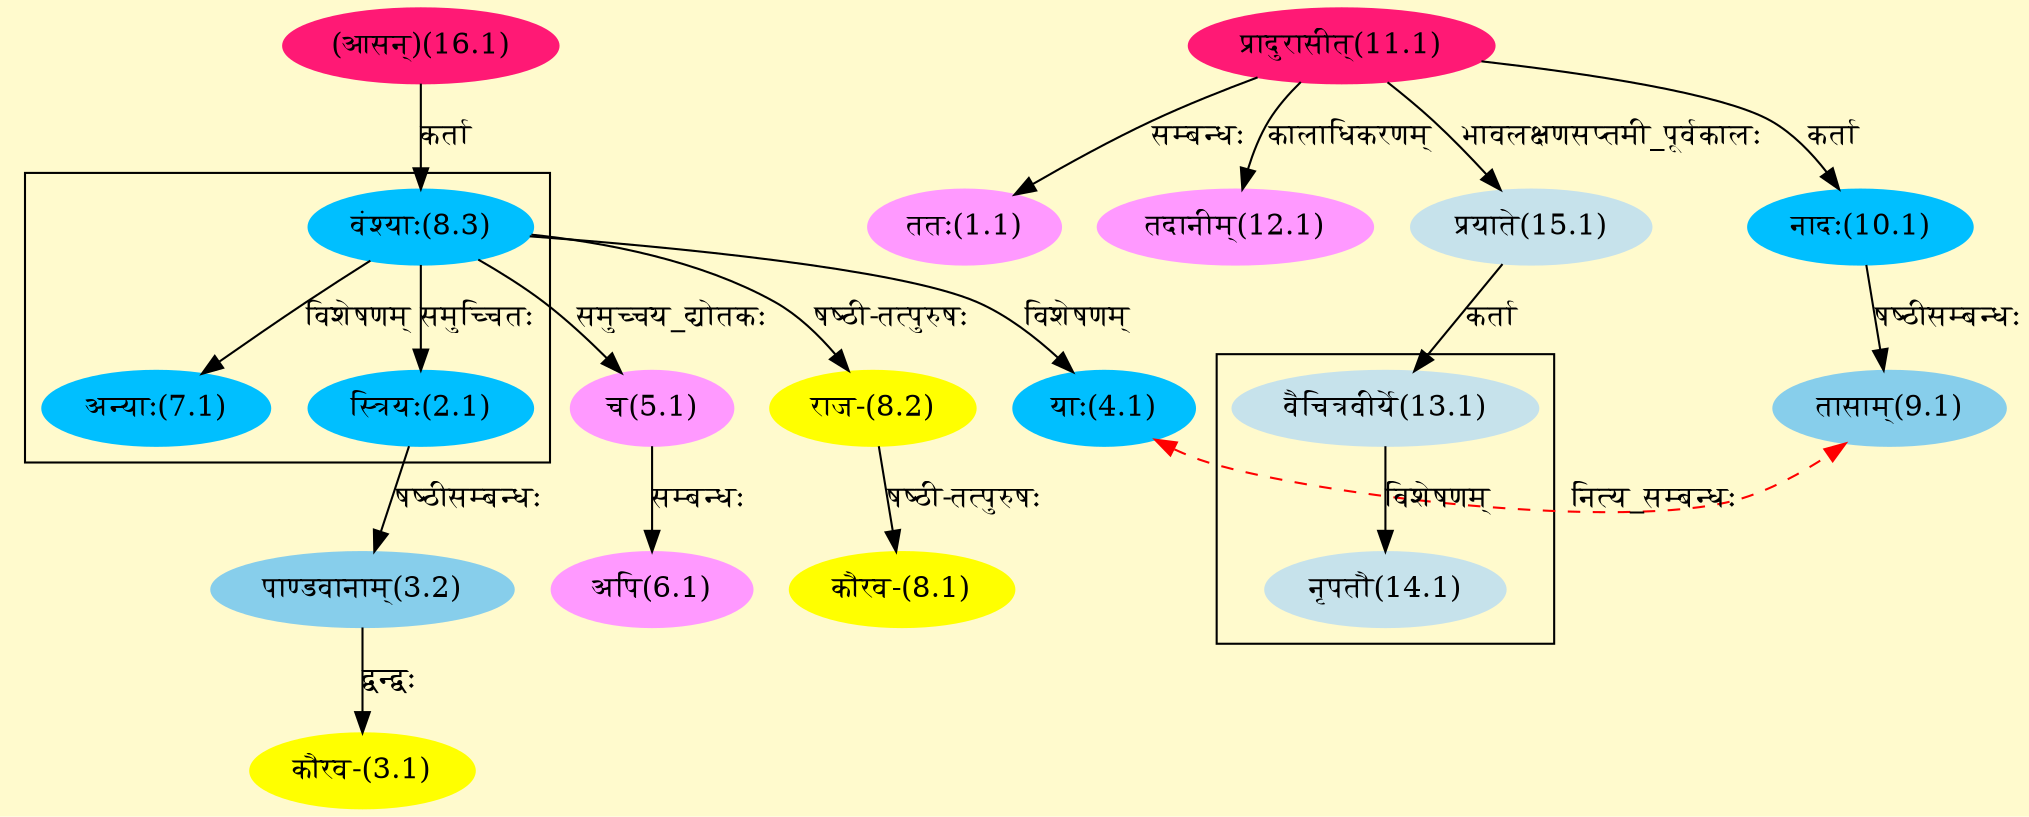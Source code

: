 digraph G{
rankdir=BT;
 compound=true;
 bgcolor="lemonchiffon1";

subgraph cluster_1{
Node2_1 [style=filled, color="#00BFFF" label = "स्त्रियः(2.1)"]
Node8_3 [style=filled, color="#00BFFF" label = "वंश्याः(8.3)"]
Node4_1 [style=filled, color="#00BFFF" label = "याः(4.1)"]
Node7_1 [style=filled, color="#00BFFF" label = "अन्याः(7.1)"]

}

subgraph cluster_2{
Node14_1 [style=filled, color="#C6E2EB" label = "नृपतौ(14.1)"]
Node13_1 [style=filled, color="#C6E2EB" label = "वैचित्रवीर्ये(13.1)"]

}
Node1_1 [style=filled, color="#FF99FF" label = "ततः(1.1)"]
Node11_1 [style=filled, color="#FF1975" label = "प्रादुरासीत्(11.1)"]
Node3_1 [style=filled, color="#FFFF00" label = "कौरव-(3.1)"]
Node3_2 [style=filled, color="#87CEEB" label = "पाण्डवानाम्(3.2)"]
Node2_1 [style=filled, color="#00BFFF" label = "स्त्रियः(2.1)"]
Node4_1 [style=filled, color="#00BFFF" label = "याः(4.1)"]
Node9_1 [style=filled, color="#87CEEB" label = "तासाम्(9.1)"]
Node5_1 [style=filled, color="#FF99FF" label = "च(5.1)"]
Node8_3 [style=filled, color="#00BFFF" label = "वंश्याः(8.3)"]
Node6_1 [style=filled, color="#FF99FF" label = "अपि(6.1)"]
Node8_1 [style=filled, color="#FFFF00" label = "कौरव-(8.1)"]
Node8_2 [style=filled, color="#FFFF00" label = "राज-(8.2)"]
Node16_1 [style=filled, color="#FF1975" label = "(आसन्)(16.1)"]
Node10_1 [style=filled, color="#00BFFF" label = "नादः(10.1)"]
Node [style=filled, color="" label = "()"]
Node12_1 [style=filled, color="#FF99FF" label = "तदानीम्(12.1)"]
Node13_1 [style=filled, color="#C6E2EB" label = "वैचित्रवीर्ये(13.1)"]
Node15_1 [style=filled, color="#C6E2EB" label = "प्रयाते(15.1)"]
{rank = same; Node4_1; Node9_1;}
/* Start of Relations section */

Node1_1 -> Node11_1 [  label="सम्बन्धः"  dir="back" ]
Node2_1 -> Node8_3 [  label="समुच्चितः"  dir="back" ]
Node3_1 -> Node3_2 [  label="द्वन्द्वः"  dir="back" ]
Node3_2 -> Node2_1 [  label="षष्ठीसम्बन्धः"  dir="back" ]
Node4_1 -> Node8_3 [  label="विशेषणम्"  dir="back" ]
Node4_1 -> Node9_1 [ style=dashed color="red" label="नित्य_सम्बन्धः"  dir="both" ]
Node5_1 -> Node8_3 [  label="समुच्चय_द्योतकः"  dir="back" ]
Node6_1 -> Node5_1 [  label="सम्बन्धः"  dir="back" ]
Node7_1 -> Node8_3 [  label="विशेषणम्"  dir="back" ]
Node8_1 -> Node8_2 [  label="षष्ठी-तत्पुरुषः"  dir="back" ]
Node8_2 -> Node8_3 [  label="षष्ठी-तत्पुरुषः"  dir="back" ]
Node8_3 -> Node16_1 [  label="कर्ता"  dir="back" ]
Node9_1 -> Node10_1 [  label="षष्ठीसम्बन्धः"  dir="back" ]
Node10_1 -> Node11_1 [  label="कर्ता"  dir="back" ]
Node12_1 -> Node11_1 [  label="कालाधिकरणम्"  dir="back" ]
Node13_1 -> Node15_1 [  label="कर्ता"  dir="back" ]
Node14_1 -> Node13_1 [  label="विशेषणम्"  dir="back" ]
Node15_1 -> Node11_1 [  label="भावलक्षणसप्तमी_पूर्वकालः"  dir="back" ]
}
